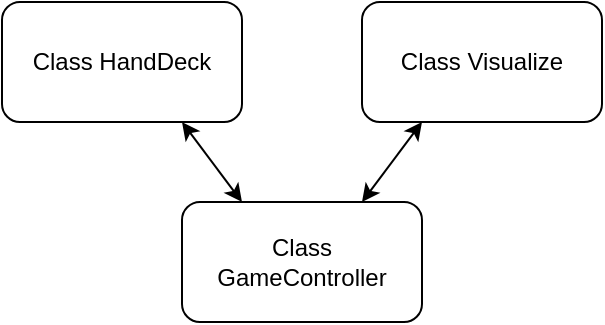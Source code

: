 <mxfile version="24.7.8">
  <diagram name="Page-1" id="UXfhY4gnOSXAuW9OO98P">
    <mxGraphModel dx="786" dy="465" grid="1" gridSize="10" guides="1" tooltips="1" connect="1" arrows="1" fold="1" page="1" pageScale="1" pageWidth="850" pageHeight="1100" math="0" shadow="0">
      <root>
        <mxCell id="0" />
        <mxCell id="1" parent="0" />
        <mxCell id="sUrLKCfR_WubupIzURyy-1" value="Class HandDeck" style="rounded=1;whiteSpace=wrap;html=1;" vertex="1" parent="1">
          <mxGeometry x="240" y="180" width="120" height="60" as="geometry" />
        </mxCell>
        <mxCell id="sUrLKCfR_WubupIzURyy-2" value="Class Visualize" style="rounded=1;whiteSpace=wrap;html=1;" vertex="1" parent="1">
          <mxGeometry x="420" y="180" width="120" height="60" as="geometry" />
        </mxCell>
        <mxCell id="sUrLKCfR_WubupIzURyy-3" value="Class GameController" style="rounded=1;whiteSpace=wrap;html=1;" vertex="1" parent="1">
          <mxGeometry x="330" y="280" width="120" height="60" as="geometry" />
        </mxCell>
        <mxCell id="sUrLKCfR_WubupIzURyy-4" value="" style="endArrow=classic;startArrow=classic;html=1;rounded=0;entryX=0.25;entryY=1;entryDx=0;entryDy=0;exitX=0.75;exitY=0;exitDx=0;exitDy=0;" edge="1" parent="1" source="sUrLKCfR_WubupIzURyy-3" target="sUrLKCfR_WubupIzURyy-2">
          <mxGeometry width="50" height="50" relative="1" as="geometry">
            <mxPoint x="380" y="270" as="sourcePoint" />
            <mxPoint x="430" y="220" as="targetPoint" />
          </mxGeometry>
        </mxCell>
        <mxCell id="sUrLKCfR_WubupIzURyy-5" value="" style="endArrow=classic;startArrow=classic;html=1;rounded=0;entryX=0.75;entryY=1;entryDx=0;entryDy=0;exitX=0.25;exitY=0;exitDx=0;exitDy=0;" edge="1" parent="1" source="sUrLKCfR_WubupIzURyy-3" target="sUrLKCfR_WubupIzURyy-1">
          <mxGeometry width="50" height="50" relative="1" as="geometry">
            <mxPoint x="380" y="270" as="sourcePoint" />
            <mxPoint x="430" y="220" as="targetPoint" />
          </mxGeometry>
        </mxCell>
      </root>
    </mxGraphModel>
  </diagram>
</mxfile>

